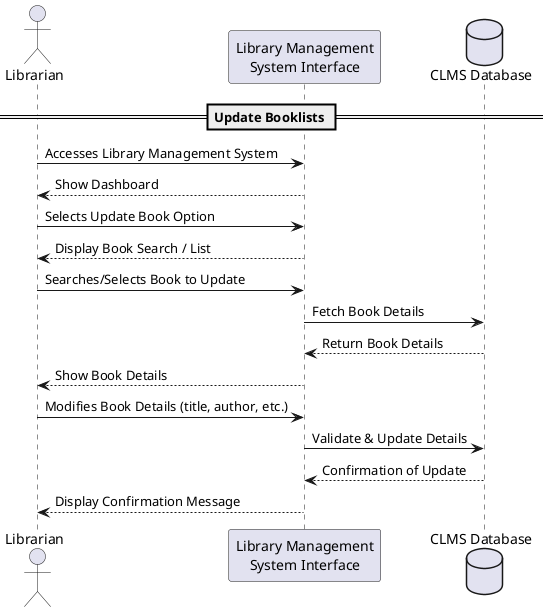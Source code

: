 @startuml
actor Librarian as librarian
participant "Library Management\nSystem Interface" as UI
database "CLMS Database" as DB

== Update Booklists ==

librarian -> UI : Accesses Library Management System
UI --> librarian : Show Dashboard

librarian -> UI : Selects Update Book Option
UI --> librarian : Display Book Search / List

librarian -> UI : Searches/Selects Book to Update
UI -> DB : Fetch Book Details
DB --> UI : Return Book Details
UI --> librarian : Show Book Details

librarian -> UI : Modifies Book Details (title, author, etc.)
UI -> DB : Validate & Update Details
DB --> UI : Confirmation of Update

UI --> librarian : Display Confirmation Message

@enduml